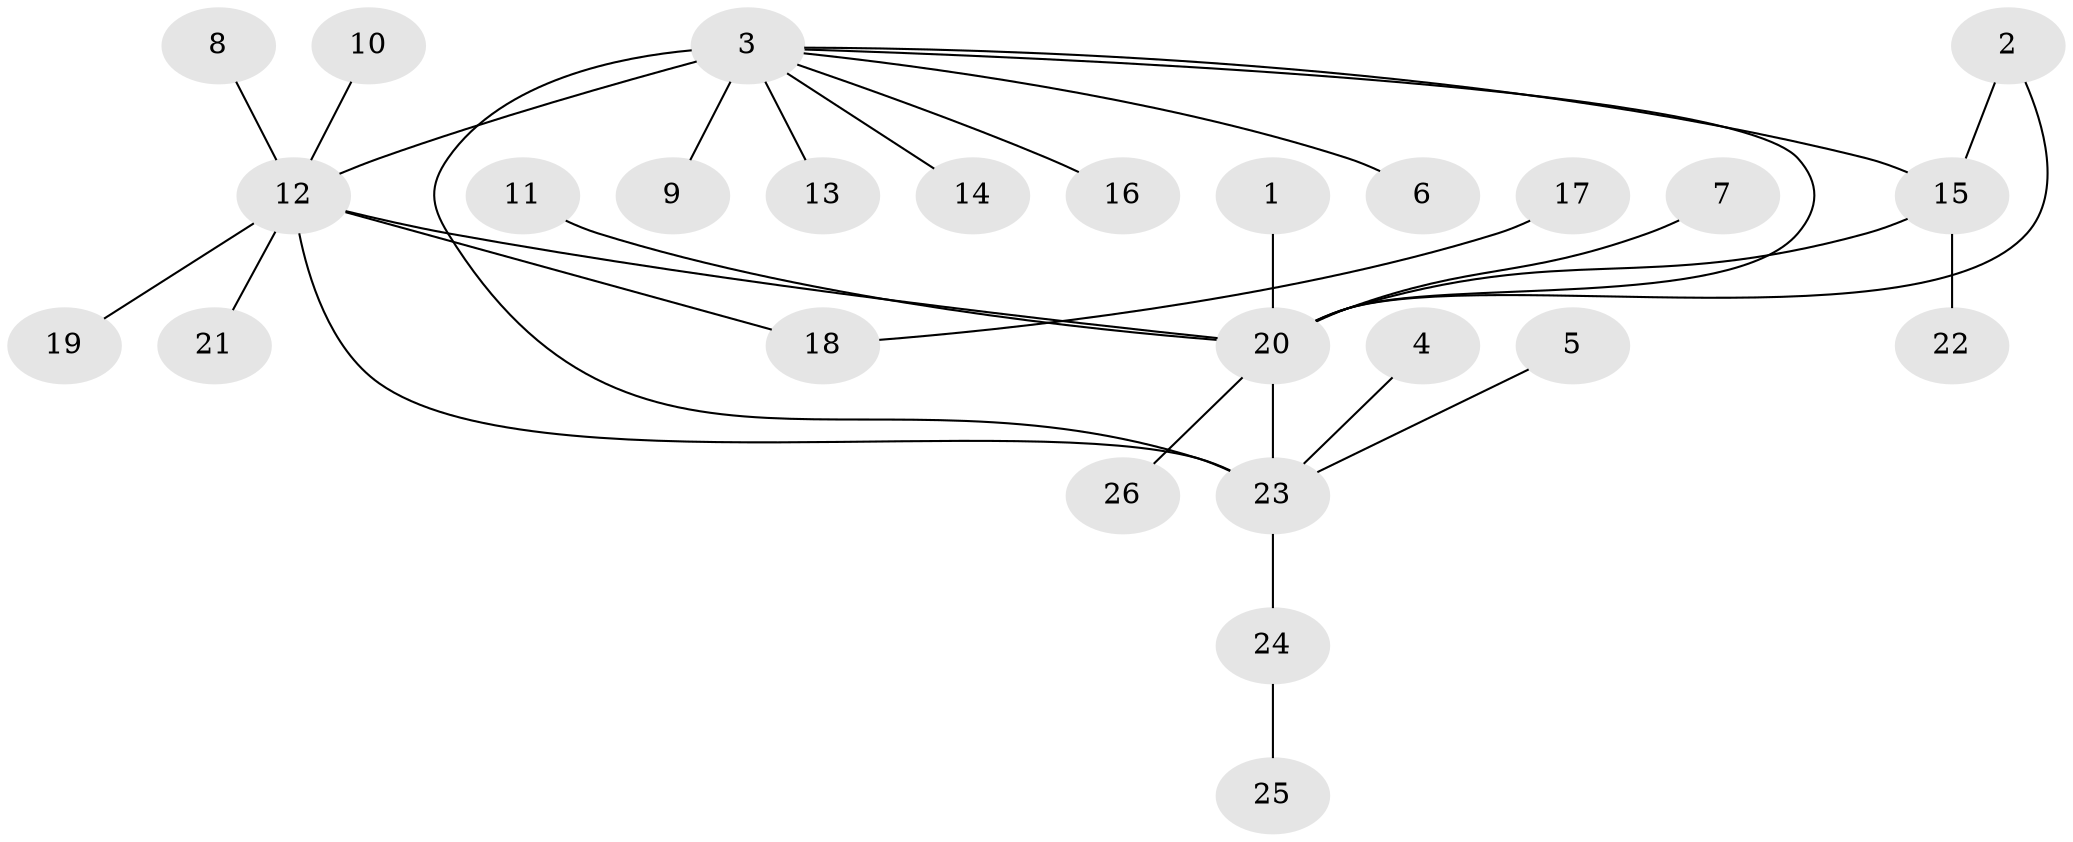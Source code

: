 // original degree distribution, {2: 0.28846153846153844, 11: 0.038461538461538464, 9: 0.019230769230769232, 6: 0.057692307692307696, 4: 0.038461538461538464, 1: 0.5384615384615384, 5: 0.019230769230769232}
// Generated by graph-tools (version 1.1) at 2025/26/03/09/25 03:26:45]
// undirected, 26 vertices, 30 edges
graph export_dot {
graph [start="1"]
  node [color=gray90,style=filled];
  1;
  2;
  3;
  4;
  5;
  6;
  7;
  8;
  9;
  10;
  11;
  12;
  13;
  14;
  15;
  16;
  17;
  18;
  19;
  20;
  21;
  22;
  23;
  24;
  25;
  26;
  1 -- 20 [weight=1.0];
  2 -- 15 [weight=1.0];
  2 -- 20 [weight=1.0];
  3 -- 6 [weight=1.0];
  3 -- 9 [weight=1.0];
  3 -- 12 [weight=3.0];
  3 -- 13 [weight=1.0];
  3 -- 14 [weight=1.0];
  3 -- 15 [weight=1.0];
  3 -- 16 [weight=1.0];
  3 -- 20 [weight=1.0];
  3 -- 23 [weight=2.0];
  4 -- 23 [weight=1.0];
  5 -- 23 [weight=1.0];
  7 -- 20 [weight=1.0];
  8 -- 12 [weight=1.0];
  10 -- 12 [weight=1.0];
  11 -- 20 [weight=1.0];
  12 -- 18 [weight=1.0];
  12 -- 19 [weight=1.0];
  12 -- 20 [weight=1.0];
  12 -- 21 [weight=1.0];
  12 -- 23 [weight=1.0];
  15 -- 20 [weight=2.0];
  15 -- 22 [weight=1.0];
  17 -- 18 [weight=1.0];
  20 -- 23 [weight=1.0];
  20 -- 26 [weight=1.0];
  23 -- 24 [weight=1.0];
  24 -- 25 [weight=1.0];
}

